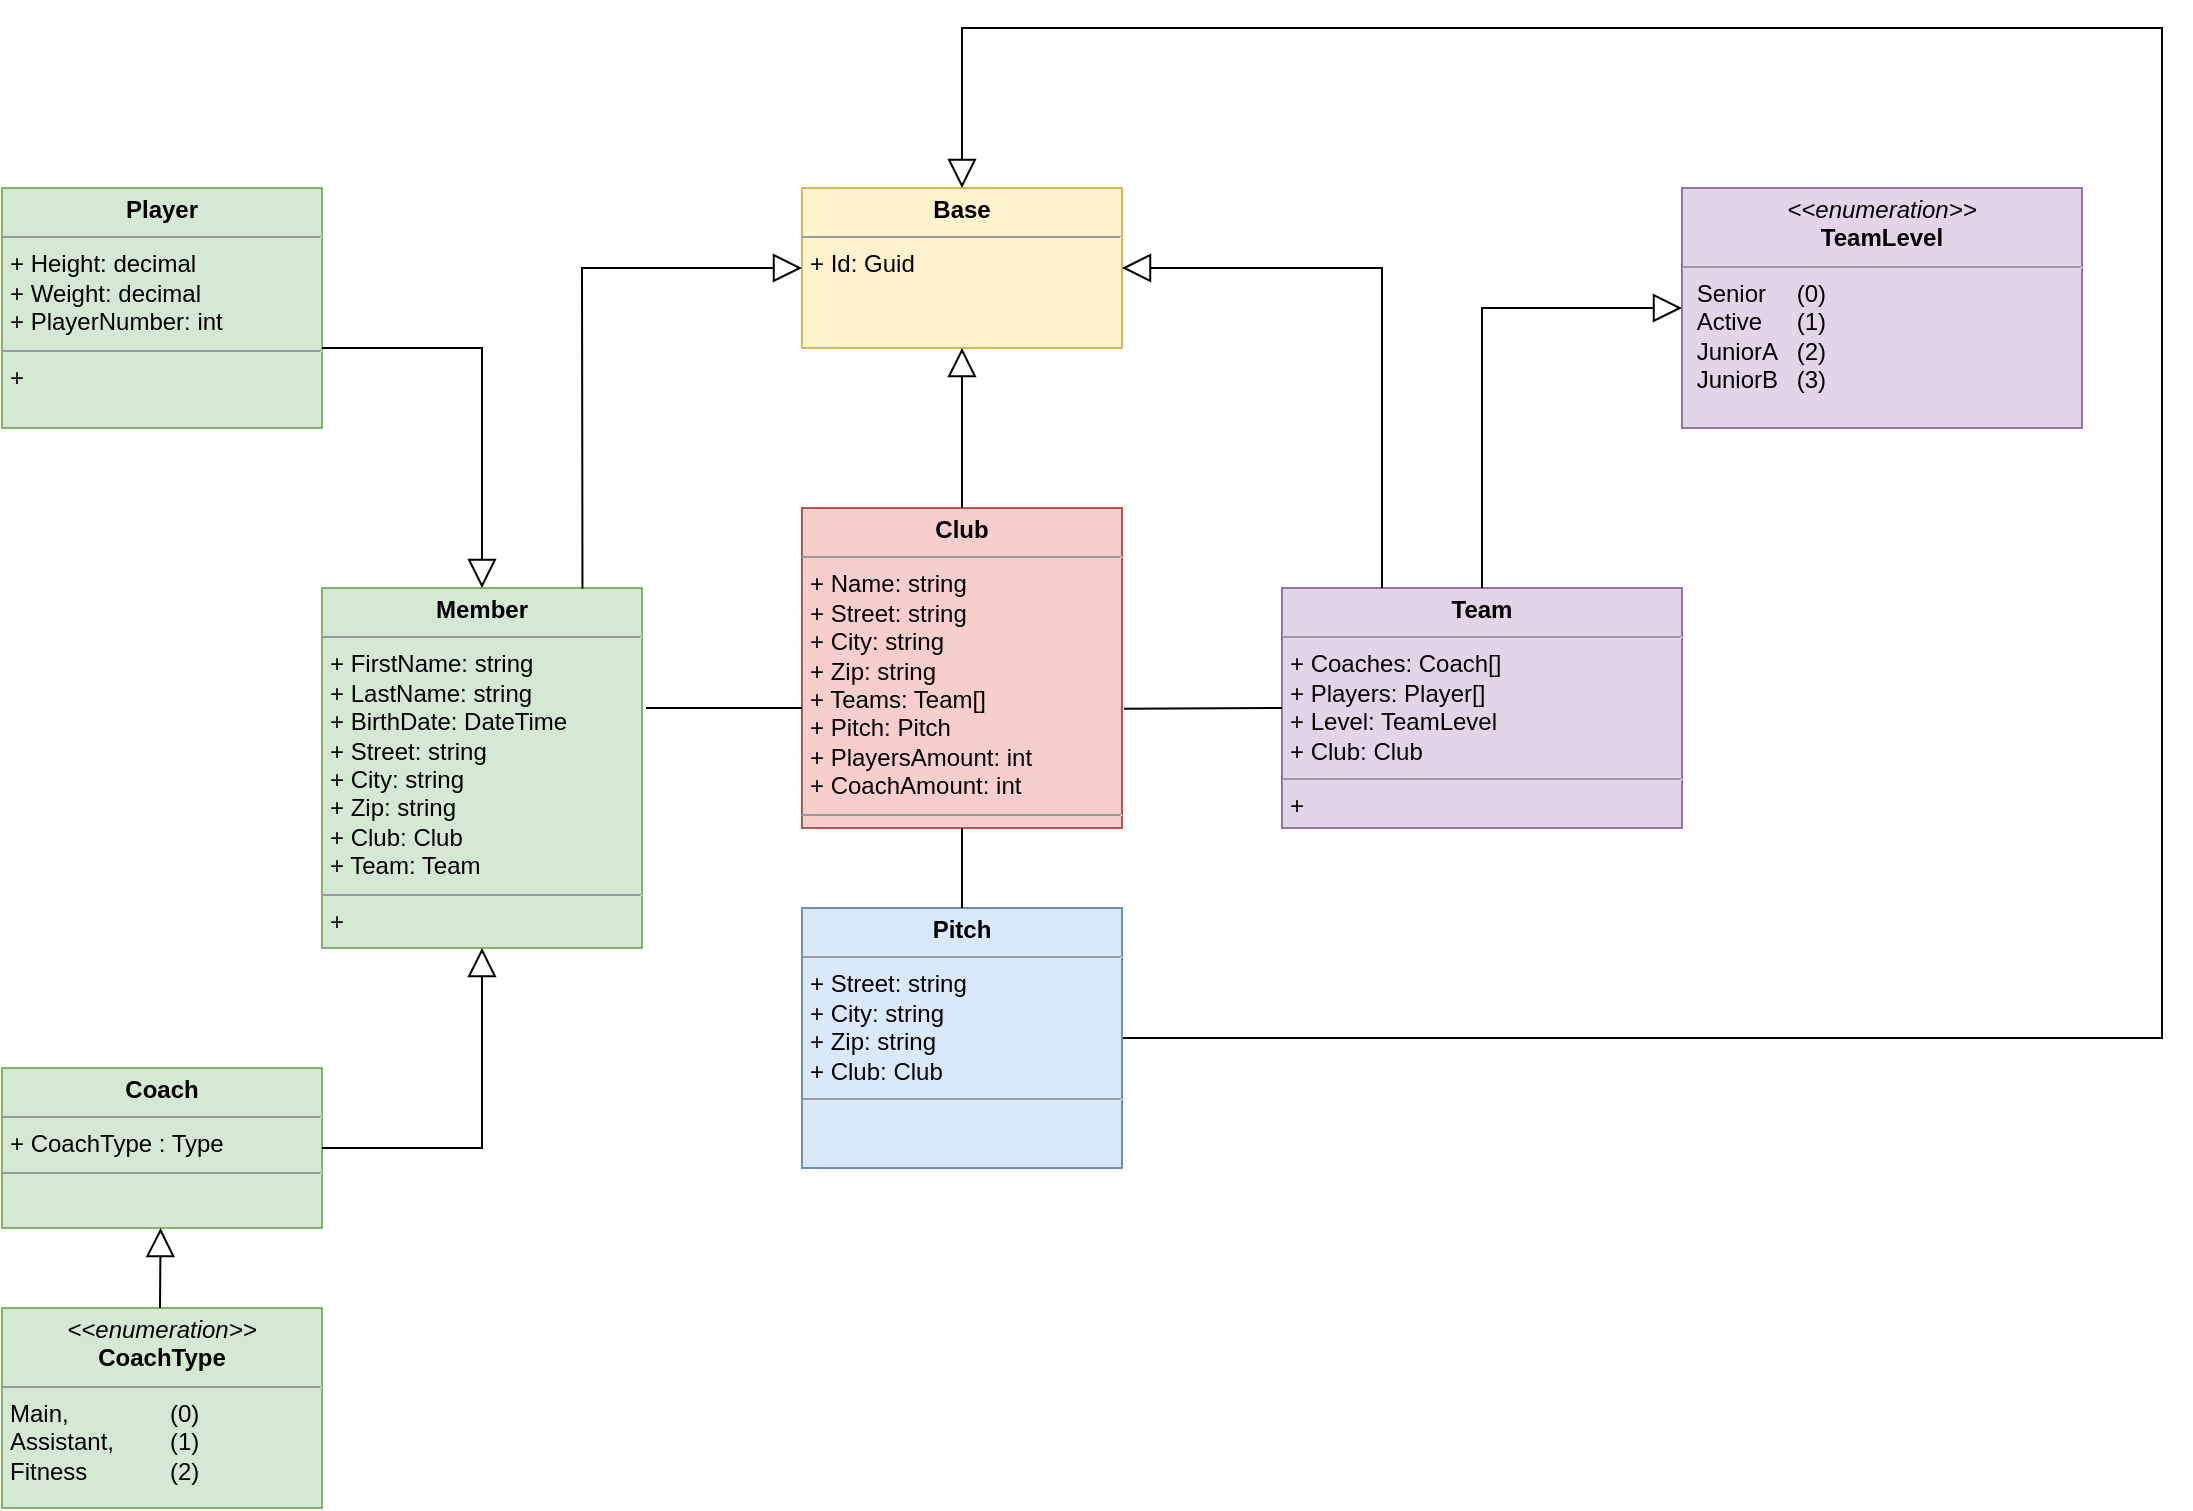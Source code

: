 <mxfile version="16.1.2" type="device"><diagram id="C5RBs43oDa-KdzZeNtuy" name="Klassendiagramm"><mxGraphModel dx="920" dy="742" grid="1" gridSize="10" guides="1" tooltips="1" connect="1" arrows="1" fold="1" page="1" pageScale="1" pageWidth="1654" pageHeight="1169" math="0" shadow="0"><root><mxCell id="WIyWlLk6GJQsqaUBKTNV-0"/><mxCell id="WIyWlLk6GJQsqaUBKTNV-1" parent="WIyWlLk6GJQsqaUBKTNV-0"/><mxCell id="Hds3xSbzl-kconwzZbgI-15" value="&lt;p style=&quot;margin: 0px ; margin-top: 4px ; text-align: center&quot;&gt;&lt;b&gt;Club&lt;/b&gt;&lt;/p&gt;&lt;hr size=&quot;1&quot;&gt;&lt;p style=&quot;margin: 0px ; margin-left: 4px&quot;&gt;+ Name: string&lt;/p&gt;&lt;p style=&quot;margin: 0px ; margin-left: 4px&quot;&gt;+ Street: string&lt;/p&gt;&lt;p style=&quot;margin: 0px 0px 0px 4px&quot;&gt;+ City: string&lt;/p&gt;&lt;div&gt;&lt;p style=&quot;margin: 0px 0px 0px 4px&quot;&gt;+ Zip: string&lt;/p&gt;&lt;/div&gt;&lt;p style=&quot;margin: 0px ; margin-left: 4px&quot;&gt;+ Teams: Team[]&lt;/p&gt;&lt;p style=&quot;margin: 0px ; margin-left: 4px&quot;&gt;+ Pitch: Pitch&lt;/p&gt;&lt;p style=&quot;margin: 0px ; margin-left: 4px&quot;&gt;+ PlayersAmount: int&lt;/p&gt;&lt;p style=&quot;margin: 0px ; margin-left: 4px&quot;&gt;+ CoachAmount: int&lt;/p&gt;&lt;hr size=&quot;1&quot;&gt;&lt;p style=&quot;margin: 0px ; margin-left: 4px&quot;&gt;&lt;br&gt;&lt;/p&gt;" style="verticalAlign=top;align=left;overflow=fill;fontSize=12;fontFamily=Helvetica;html=1;fillColor=#f8cecc;strokeColor=#b85450;" parent="WIyWlLk6GJQsqaUBKTNV-1" vertex="1"><mxGeometry x="720" y="440" width="160" height="160" as="geometry"/></mxCell><mxCell id="Hds3xSbzl-kconwzZbgI-21" value="&lt;p style=&quot;margin: 0px ; margin-top: 4px ; text-align: center&quot;&gt;&lt;b&gt;Team&lt;/b&gt;&lt;/p&gt;&lt;hr size=&quot;1&quot;&gt;&lt;p style=&quot;margin: 0px ; margin-left: 4px&quot;&gt;+ Coaches: Coach[]&lt;/p&gt;&lt;p style=&quot;margin: 0px ; margin-left: 4px&quot;&gt;+ Players: Player[]&lt;/p&gt;&lt;p style=&quot;margin: 0px ; margin-left: 4px&quot;&gt;&lt;span&gt;+ Level: TeamLevel&lt;/span&gt;&lt;br&gt;&lt;/p&gt;&lt;p style=&quot;margin: 0px ; margin-left: 4px&quot;&gt;&lt;span&gt;+ Club: Club&lt;/span&gt;&lt;/p&gt;&lt;hr size=&quot;1&quot;&gt;&lt;p style=&quot;margin: 0px ; margin-left: 4px&quot;&gt;+&amp;nbsp;&lt;/p&gt;" style="verticalAlign=top;align=left;overflow=fill;fontSize=12;fontFamily=Helvetica;html=1;fillColor=#e1d5e7;strokeColor=#9673a6;" parent="WIyWlLk6GJQsqaUBKTNV-1" vertex="1"><mxGeometry x="960" y="480" width="200" height="120" as="geometry"/></mxCell><mxCell id="Hds3xSbzl-kconwzZbgI-22" value="&lt;p style=&quot;margin: 0px ; margin-top: 4px ; text-align: center&quot;&gt;&lt;i&gt;&amp;lt;&amp;lt;enumeration&amp;gt;&amp;gt;&lt;/i&gt;&lt;br&gt;&lt;b&gt;TeamLevel&lt;/b&gt;&lt;/p&gt;&lt;hr size=&quot;1&quot;&gt;&lt;p style=&quot;margin: 0px ; margin-left: 4px&quot;&gt;&amp;nbsp;Senior &lt;span style=&quot;white-space: pre&quot;&gt;&#9;&lt;/span&gt;(0)&lt;br&gt;&amp;nbsp;Active &lt;span style=&quot;white-space: pre&quot;&gt;&#9;&lt;/span&gt;(1)&lt;/p&gt;&lt;p style=&quot;margin: 0px ; margin-left: 4px&quot;&gt;&amp;nbsp;JuniorA &lt;span style=&quot;white-space: pre&quot;&gt;&#9;&lt;/span&gt;(2)&lt;/p&gt;&lt;p style=&quot;margin: 0px ; margin-left: 4px&quot;&gt;&amp;nbsp;JuniorB &lt;span style=&quot;white-space: pre&quot;&gt;&#9;&lt;/span&gt;(3)&lt;/p&gt;&lt;p style=&quot;margin: 0px ; margin-left: 4px&quot;&gt;&lt;br&gt;&lt;/p&gt;" style="verticalAlign=top;align=left;overflow=fill;fontSize=12;fontFamily=Helvetica;html=1;fillColor=#e1d5e7;strokeColor=#9673a6;" parent="WIyWlLk6GJQsqaUBKTNV-1" vertex="1"><mxGeometry x="1160" y="280" width="200" height="120" as="geometry"/></mxCell><mxCell id="Hds3xSbzl-kconwzZbgI-23" value="&lt;p style=&quot;margin: 0px ; margin-top: 4px ; text-align: center&quot;&gt;&lt;b&gt;Member&lt;/b&gt;&lt;/p&gt;&lt;hr size=&quot;1&quot;&gt;&lt;p style=&quot;margin: 0px ; margin-left: 4px&quot;&gt;+ FirstName: string&lt;/p&gt;&lt;p style=&quot;margin: 0px ; margin-left: 4px&quot;&gt;+ LastName: string&lt;/p&gt;&lt;p style=&quot;margin: 0px ; margin-left: 4px&quot;&gt;+ BirthDate: DateTime&lt;/p&gt;&lt;p style=&quot;margin: 0px 0px 0px 4px&quot;&gt;+ Street: string&lt;/p&gt;&lt;p style=&quot;margin: 0px 0px 0px 4px&quot;&gt;+ City: string&lt;/p&gt;&lt;p style=&quot;margin: 0px ; margin-left: 4px&quot;&gt;&lt;span&gt;+ Zip: string&lt;/span&gt;&lt;/p&gt;&lt;p style=&quot;margin: 0px ; margin-left: 4px&quot;&gt;&lt;span&gt;+ Club: Club&lt;/span&gt;&lt;br&gt;&lt;/p&gt;&lt;p style=&quot;margin: 0px ; margin-left: 4px&quot;&gt;+ Team: Team&lt;/p&gt;&lt;hr size=&quot;1&quot;&gt;&lt;p style=&quot;margin: 0px ; margin-left: 4px&quot;&gt;+&amp;nbsp;&lt;/p&gt;" style="verticalAlign=top;align=left;overflow=fill;fontSize=12;fontFamily=Helvetica;html=1;fillColor=#d5e8d4;strokeColor=#82b366;" parent="WIyWlLk6GJQsqaUBKTNV-1" vertex="1"><mxGeometry x="480" y="480" width="160" height="180" as="geometry"/></mxCell><mxCell id="Hds3xSbzl-kconwzZbgI-24" value="&lt;p style=&quot;margin: 0px ; margin-top: 4px ; text-align: center&quot;&gt;&lt;b&gt;Coach&lt;/b&gt;&lt;/p&gt;&lt;hr size=&quot;1&quot;&gt;&lt;p style=&quot;margin: 0px ; margin-left: 4px&quot;&gt;&lt;span&gt;+ CoachType : Type&amp;nbsp;&lt;/span&gt;&lt;br&gt;&lt;/p&gt;&lt;hr size=&quot;1&quot;&gt;&lt;p style=&quot;margin: 0px 0px 0px 4px&quot;&gt;&lt;br&gt;&lt;/p&gt;" style="verticalAlign=top;align=left;overflow=fill;fontSize=12;fontFamily=Helvetica;html=1;fillColor=#d5e8d4;strokeColor=#82b366;" parent="WIyWlLk6GJQsqaUBKTNV-1" vertex="1"><mxGeometry x="320" y="720" width="160" height="80" as="geometry"/></mxCell><mxCell id="Hds3xSbzl-kconwzZbgI-25" value="&lt;p style=&quot;margin: 0px ; margin-top: 4px ; text-align: center&quot;&gt;&lt;b&gt;Player&lt;/b&gt;&lt;/p&gt;&lt;hr size=&quot;1&quot;&gt;&lt;p style=&quot;margin: 0px ; margin-left: 4px&quot;&gt;+ Height: decimal&lt;/p&gt;&lt;p style=&quot;margin: 0px ; margin-left: 4px&quot;&gt;+ Weight: decimal&lt;/p&gt;&lt;p style=&quot;margin: 0px ; margin-left: 4px&quot;&gt;+ PlayerNumber: int&lt;/p&gt;&lt;hr size=&quot;1&quot;&gt;&lt;p style=&quot;margin: 0px ; margin-left: 4px&quot;&gt;+&amp;nbsp;&lt;/p&gt;" style="verticalAlign=top;align=left;overflow=fill;fontSize=12;fontFamily=Helvetica;html=1;fillColor=#d5e8d4;strokeColor=#82b366;" parent="WIyWlLk6GJQsqaUBKTNV-1" vertex="1"><mxGeometry x="320" y="280" width="160" height="120" as="geometry"/></mxCell><mxCell id="Qsrgq4mLfvwfYOerAiKV-2" value="&lt;p style=&quot;margin: 0px ; margin-top: 4px ; text-align: center&quot;&gt;&lt;i&gt;&amp;lt;&amp;lt;enumeration&amp;gt;&amp;gt;&lt;/i&gt;&lt;br&gt;&lt;b&gt;CoachType&lt;/b&gt;&lt;/p&gt;&lt;hr size=&quot;1&quot;&gt;&lt;p style=&quot;margin: 0px ; margin-left: 4px&quot;&gt;Main,&lt;span style=&quot;white-space: pre&quot;&gt;&#9;&lt;span style=&quot;white-space: pre&quot;&gt;&#9;&lt;/span&gt;&lt;/span&gt;(0)&lt;/p&gt;&lt;p style=&quot;margin: 0px ; margin-left: 4px&quot;&gt;Assistant,&lt;span style=&quot;white-space: pre&quot;&gt;&#9;&lt;/span&gt;(1)&lt;/p&gt;&lt;p style=&quot;margin: 0px ; margin-left: 4px&quot;&gt;Fitness&lt;span style=&quot;white-space: pre&quot;&gt;&#9;&lt;/span&gt;&lt;span style=&quot;white-space: pre&quot;&gt;&#9;&lt;/span&gt;(2)&lt;/p&gt;" style="verticalAlign=top;align=left;overflow=fill;fontSize=12;fontFamily=Helvetica;html=1;fillColor=#d5e8d4;strokeColor=#82b366;" parent="WIyWlLk6GJQsqaUBKTNV-1" vertex="1"><mxGeometry x="320" y="840" width="160" height="100" as="geometry"/></mxCell><mxCell id="AZau2SRdmgV8wLaf95-v-0" value="" style="edgeStyle=none;html=1;endSize=12;endArrow=block;endFill=0;rounded=0;entryX=0.5;entryY=1;entryDx=0;entryDy=0;exitX=1;exitY=0.5;exitDx=0;exitDy=0;" parent="WIyWlLk6GJQsqaUBKTNV-1" source="Hds3xSbzl-kconwzZbgI-24" target="Hds3xSbzl-kconwzZbgI-23" edge="1"><mxGeometry width="160" relative="1" as="geometry"><mxPoint x="480" y="779.5" as="sourcePoint"/><mxPoint x="650" y="780" as="targetPoint"/><Array as="points"><mxPoint x="500" y="760"/><mxPoint x="560" y="760"/></Array></mxGeometry></mxCell><mxCell id="AZau2SRdmgV8wLaf95-v-1" value="" style="edgeStyle=none;html=1;endSize=12;endArrow=block;endFill=0;rounded=0;entryX=0.5;entryY=0;entryDx=0;entryDy=0;exitX=1;exitY=0.5;exitDx=0;exitDy=0;" parent="WIyWlLk6GJQsqaUBKTNV-1" target="Hds3xSbzl-kconwzZbgI-23" edge="1"><mxGeometry width="160" relative="1" as="geometry"><mxPoint x="480" y="360.0" as="sourcePoint"/><mxPoint x="560" y="260.0" as="targetPoint"/><Array as="points"><mxPoint x="500" y="360"/><mxPoint x="560" y="360"/></Array></mxGeometry></mxCell><mxCell id="AZau2SRdmgV8wLaf95-v-12" value="" style="endArrow=none;html=1;rounded=0;exitX=0;exitY=0.5;exitDx=0;exitDy=0;entryX=1.006;entryY=0.627;entryDx=0;entryDy=0;entryPerimeter=0;" parent="WIyWlLk6GJQsqaUBKTNV-1" source="Hds3xSbzl-kconwzZbgI-21" target="Hds3xSbzl-kconwzZbgI-15" edge="1"><mxGeometry width="50" height="50" relative="1" as="geometry"><mxPoint x="1260.0" y="846.67" as="sourcePoint"/><mxPoint x="100" y="233.337" as="targetPoint"/><Array as="points"/></mxGeometry></mxCell><mxCell id="AZau2SRdmgV8wLaf95-v-14" value="" style="endArrow=none;html=1;rounded=0;" parent="WIyWlLk6GJQsqaUBKTNV-1" edge="1"><mxGeometry width="50" height="50" relative="1" as="geometry"><mxPoint x="720" y="540" as="sourcePoint"/><mxPoint x="642" y="540" as="targetPoint"/><Array as="points"><mxPoint x="680" y="540"/></Array></mxGeometry></mxCell><mxCell id="AZau2SRdmgV8wLaf95-v-15" value="&lt;p style=&quot;margin: 0px ; margin-top: 4px ; text-align: center&quot;&gt;&lt;b&gt;Base&lt;/b&gt;&lt;/p&gt;&lt;hr size=&quot;1&quot;&gt;&lt;p style=&quot;margin: 0px ; margin-left: 4px&quot;&gt;+ Id: Guid&lt;/p&gt;&lt;p style=&quot;margin: 0px ; margin-left: 4px&quot;&gt;&lt;br&gt;&lt;/p&gt;" style="verticalAlign=top;align=left;overflow=fill;fontSize=12;fontFamily=Helvetica;html=1;fillColor=#fff2cc;strokeColor=#d6b656;" parent="WIyWlLk6GJQsqaUBKTNV-1" vertex="1"><mxGeometry x="720" y="280" width="160" height="80" as="geometry"/></mxCell><mxCell id="aE1hJmfLafQZWPZfLKI6-0" value="" style="edgeStyle=none;html=1;endSize=12;endArrow=block;endFill=0;rounded=0;entryX=0.5;entryY=1;entryDx=0;entryDy=0;" parent="WIyWlLk6GJQsqaUBKTNV-1" edge="1"><mxGeometry width="160" relative="1" as="geometry"><mxPoint x="399" y="840" as="sourcePoint"/><mxPoint x="399.29" y="800.0" as="targetPoint"/><Array as="points"/></mxGeometry></mxCell><mxCell id="aE1hJmfLafQZWPZfLKI6-2" value="" style="edgeStyle=none;html=1;endSize=12;endArrow=block;endFill=0;rounded=0;entryX=0;entryY=0.5;entryDx=0;entryDy=0;exitX=0.5;exitY=0;exitDx=0;exitDy=0;" parent="WIyWlLk6GJQsqaUBKTNV-1" source="Hds3xSbzl-kconwzZbgI-21" target="Hds3xSbzl-kconwzZbgI-22" edge="1"><mxGeometry width="160" relative="1" as="geometry"><mxPoint x="970" y="310.0" as="sourcePoint"/><mxPoint x="1050" y="430" as="targetPoint"/><Array as="points"><mxPoint x="1060" y="340"/></Array></mxGeometry></mxCell><mxCell id="aE1hJmfLafQZWPZfLKI6-4" value="" style="edgeStyle=none;html=1;endSize=12;endArrow=block;endFill=0;rounded=0;exitX=0.25;exitY=0;exitDx=0;exitDy=0;entryX=1;entryY=0.5;entryDx=0;entryDy=0;" parent="WIyWlLk6GJQsqaUBKTNV-1" target="AZau2SRdmgV8wLaf95-v-15" edge="1" source="Hds3xSbzl-kconwzZbgI-21"><mxGeometry width="160" relative="1" as="geometry"><mxPoint x="880" y="320.0" as="sourcePoint"/><mxPoint x="910" y="380" as="targetPoint"/><Array as="points"><mxPoint x="1010" y="370"/><mxPoint x="1010" y="320"/><mxPoint x="950" y="320"/></Array></mxGeometry></mxCell><mxCell id="aE1hJmfLafQZWPZfLKI6-6" value="" style="edgeStyle=none;html=1;endSize=12;endArrow=block;endFill=0;rounded=0;exitX=0.5;exitY=0;exitDx=0;exitDy=0;entryX=0.5;entryY=1;entryDx=0;entryDy=0;" parent="WIyWlLk6GJQsqaUBKTNV-1" source="Hds3xSbzl-kconwzZbgI-15" target="AZau2SRdmgV8wLaf95-v-15" edge="1"><mxGeometry width="160" relative="1" as="geometry"><mxPoint x="740" y="380.0" as="sourcePoint"/><mxPoint x="750" y="390" as="targetPoint"/><Array as="points"><mxPoint x="800" y="380"/></Array></mxGeometry></mxCell><mxCell id="aE1hJmfLafQZWPZfLKI6-7" value="" style="edgeStyle=none;html=1;endSize=12;endArrow=block;endFill=0;rounded=0;exitX=0.814;exitY=0.002;exitDx=0;exitDy=0;exitPerimeter=0;entryX=0;entryY=0.5;entryDx=0;entryDy=0;" parent="WIyWlLk6GJQsqaUBKTNV-1" source="Hds3xSbzl-kconwzZbgI-23" edge="1" target="AZau2SRdmgV8wLaf95-v-15"><mxGeometry width="160" relative="1" as="geometry"><mxPoint x="530" y="360.0" as="sourcePoint"/><mxPoint x="690" y="360" as="targetPoint"/><Array as="points"><mxPoint x="610" y="320"/><mxPoint x="650" y="320"/></Array></mxGeometry></mxCell><mxCell id="aE1hJmfLafQZWPZfLKI6-8" value="" style="edgeStyle=none;html=1;endSize=12;endArrow=block;endFill=0;rounded=0;exitX=1;exitY=0.5;exitDx=0;exitDy=0;entryX=0.5;entryY=0;entryDx=0;entryDy=0;" parent="WIyWlLk6GJQsqaUBKTNV-1" source="Hds3xSbzl-kconwzZbgI-16" target="AZau2SRdmgV8wLaf95-v-15" edge="1"><mxGeometry width="160" relative="1" as="geometry"><mxPoint x="780" y="270" as="sourcePoint"/><mxPoint x="960" y="760" as="targetPoint"/><Array as="points"><mxPoint x="1400" y="705"/><mxPoint x="1400" y="200"/><mxPoint x="800" y="200"/></Array></mxGeometry></mxCell><mxCell id="Hds3xSbzl-kconwzZbgI-16" value="&lt;p style=&quot;margin: 0px ; margin-top: 4px ; text-align: center&quot;&gt;&lt;b&gt;Pitch&lt;/b&gt;&lt;/p&gt;&lt;hr size=&quot;1&quot;&gt;&lt;p style=&quot;margin: 0px 0px 0px 4px&quot;&gt;+ Street: string&lt;/p&gt;&lt;p style=&quot;margin: 0px 0px 0px 4px&quot;&gt;+ City: string&lt;/p&gt;&lt;p style=&quot;margin: 0px ; margin-left: 4px&quot;&gt;&lt;span&gt;+ Zip: string&lt;/span&gt;&lt;/p&gt;&lt;p style=&quot;margin: 0px ; margin-left: 4px&quot;&gt;&lt;span&gt;+ Club: Club&lt;/span&gt;&lt;br&gt;&lt;/p&gt;&lt;hr size=&quot;1&quot;&gt;&lt;p style=&quot;margin: 0px ; margin-left: 4px&quot;&gt;&lt;br&gt;&lt;/p&gt;" style="verticalAlign=top;align=left;overflow=fill;fontSize=12;fontFamily=Helvetica;html=1;fillColor=#dae8fc;strokeColor=#6c8ebf;" parent="WIyWlLk6GJQsqaUBKTNV-1" vertex="1"><mxGeometry x="720" y="640" width="160" height="130" as="geometry"/></mxCell><mxCell id="pmNB-kn6njdiSZCYFywp-1" value="" style="endArrow=none;html=1;rounded=0;exitX=0.5;exitY=1;exitDx=0;exitDy=0;entryX=0.5;entryY=0;entryDx=0;entryDy=0;" edge="1" parent="WIyWlLk6GJQsqaUBKTNV-1" source="Hds3xSbzl-kconwzZbgI-15" target="Hds3xSbzl-kconwzZbgI-16"><mxGeometry width="50" height="50" relative="1" as="geometry"><mxPoint x="730" y="550" as="sourcePoint"/><mxPoint x="652" y="550" as="targetPoint"/><Array as="points"><mxPoint x="800" y="620"/></Array></mxGeometry></mxCell></root></mxGraphModel></diagram></mxfile>